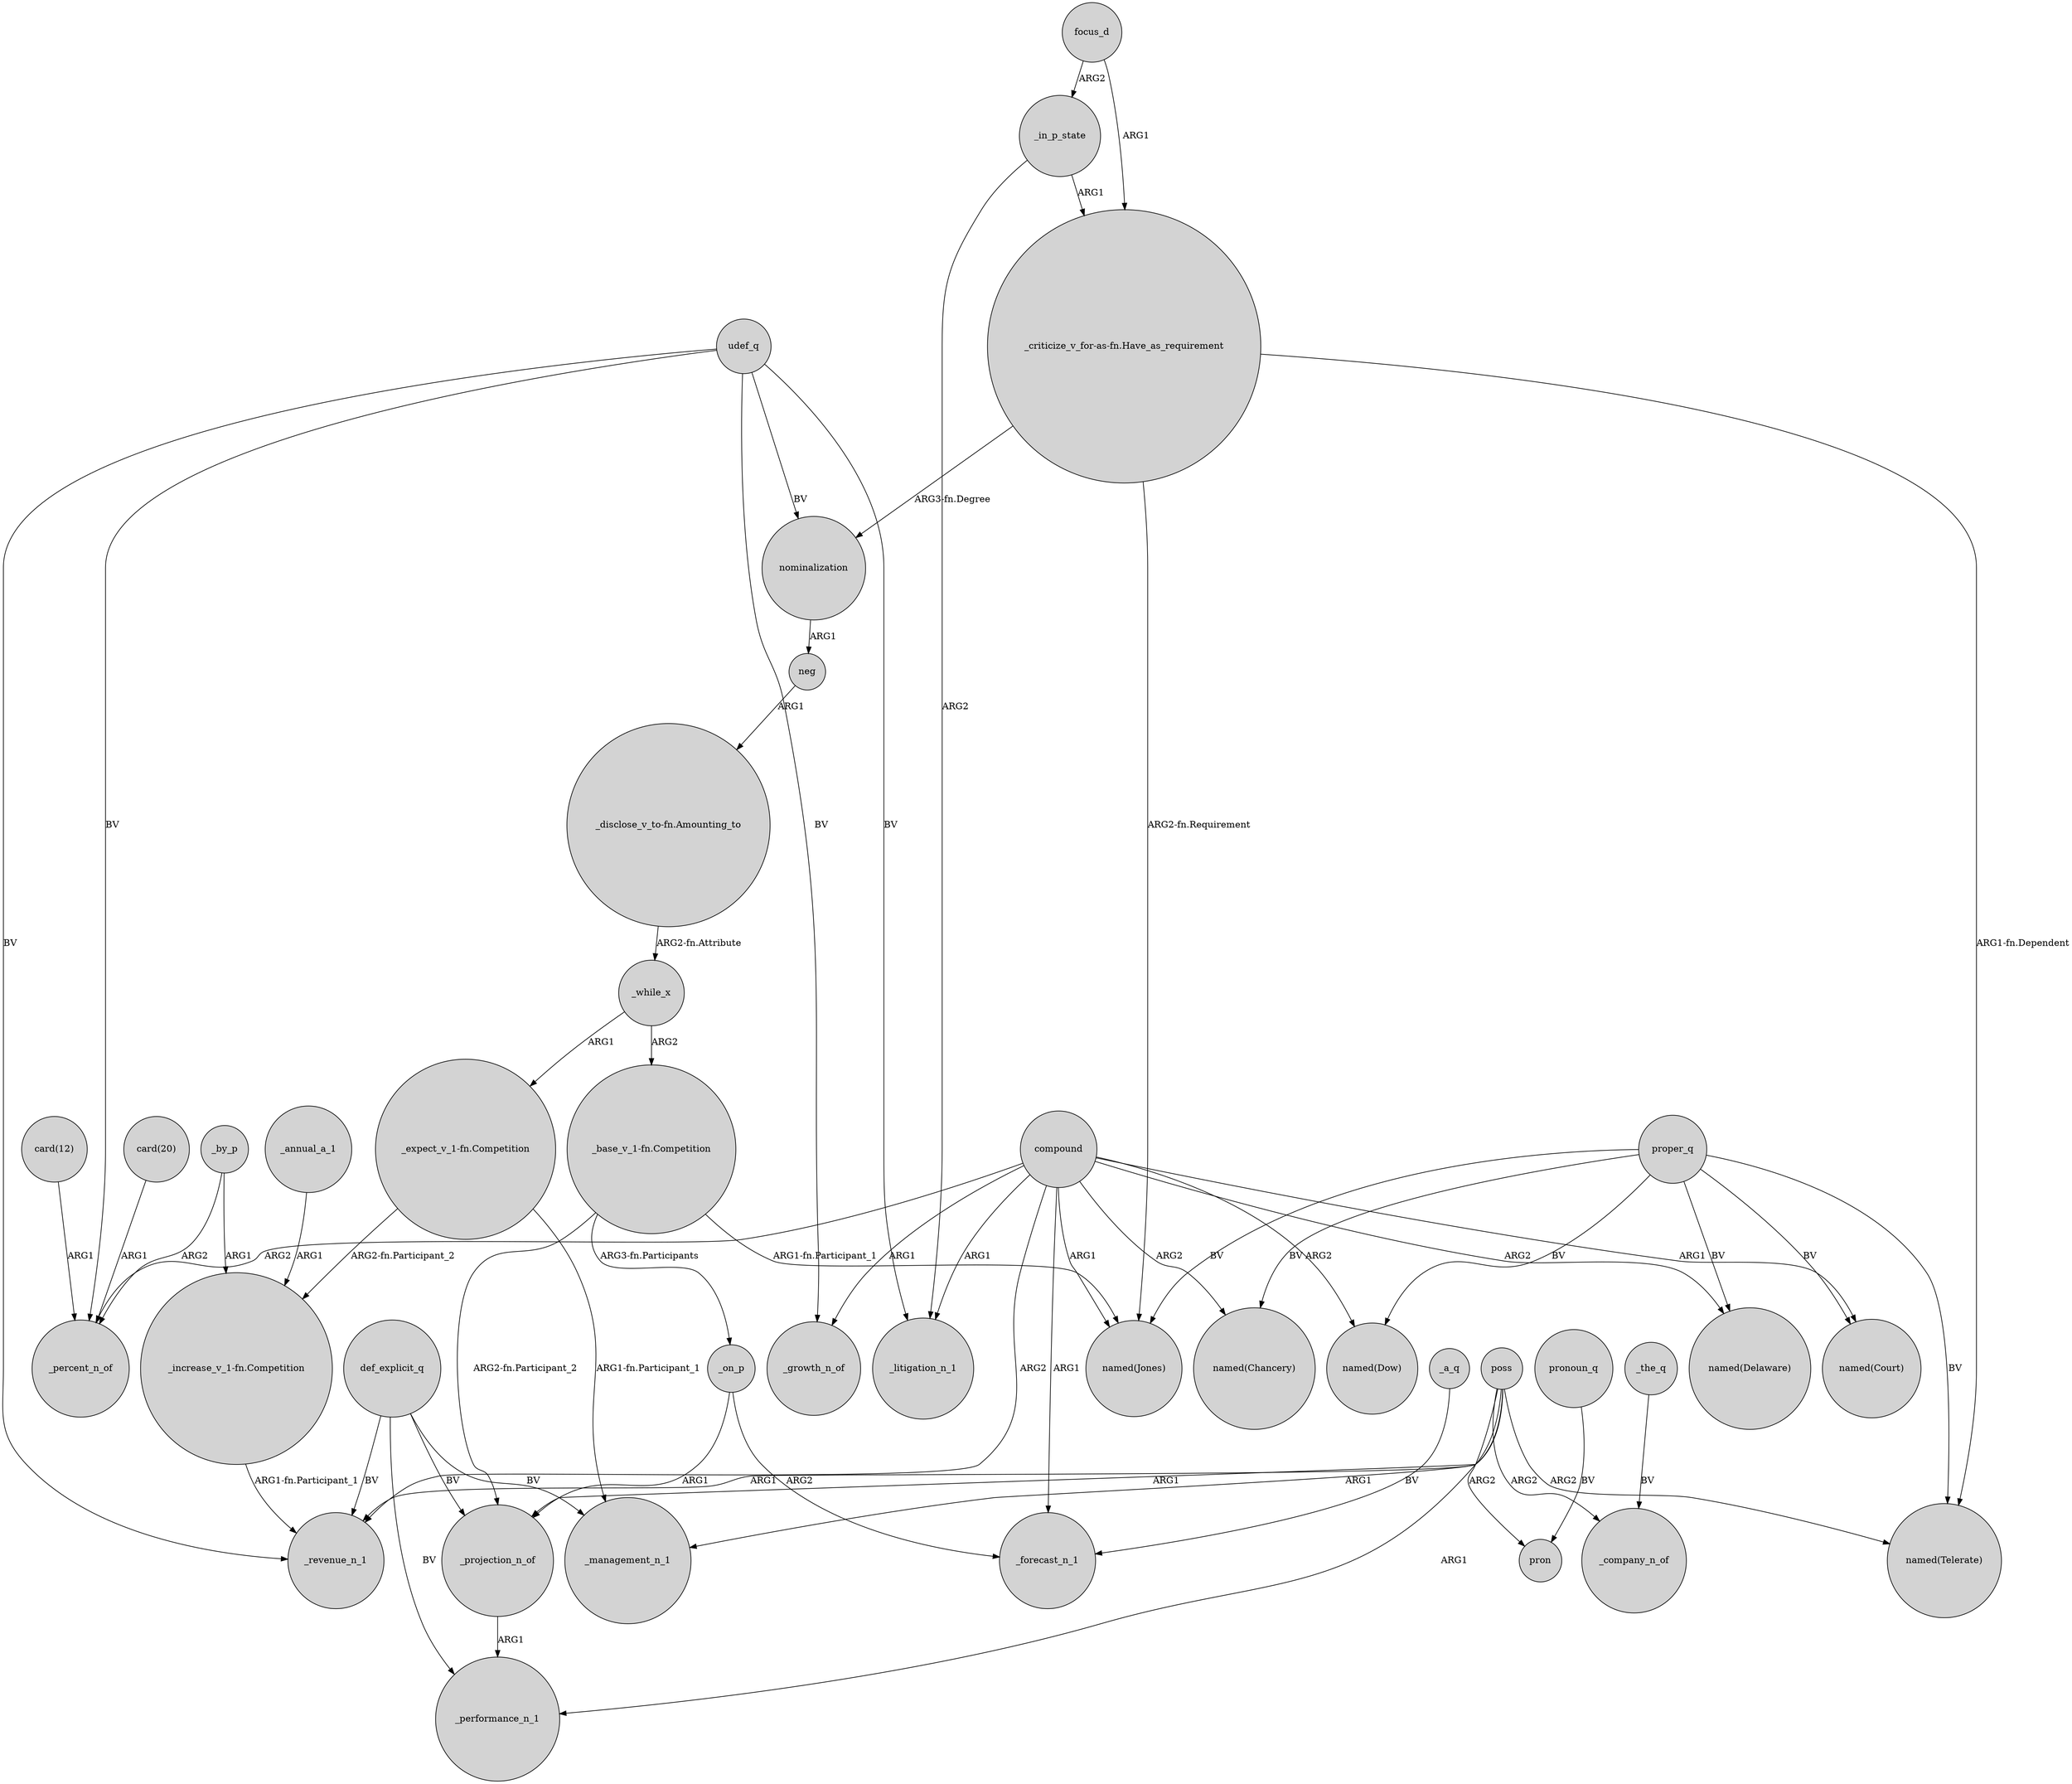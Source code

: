 digraph {
	node [shape=circle style=filled]
	_on_p -> _projection_n_of [label=ARG1]
	focus_d -> _in_p_state [label=ARG2]
	"_base_v_1-fn.Competition" -> "named(Jones)" [label="ARG1-fn.Participant_1"]
	compound -> "named(Jones)" [label=ARG1]
	poss -> _projection_n_of [label=ARG1]
	"card(20)" -> _percent_n_of [label=ARG1]
	focus_d -> "_criticize_v_for-as-fn.Have_as_requirement" [label=ARG1]
	_by_p -> _percent_n_of [label=ARG2]
	_projection_n_of -> _performance_n_1 [label=ARG1]
	compound -> "named(Chancery)" [label=ARG2]
	poss -> _revenue_n_1 [label=ARG1]
	_by_p -> "_increase_v_1-fn.Competition" [label=ARG1]
	"_increase_v_1-fn.Competition" -> _revenue_n_1 [label="ARG1-fn.Participant_1"]
	compound -> _litigation_n_1 [label=ARG1]
	compound -> _revenue_n_1 [label=ARG2]
	udef_q -> nominalization [label=BV]
	def_explicit_q -> _projection_n_of [label=BV]
	compound -> "named(Delaware)" [label=ARG2]
	def_explicit_q -> _revenue_n_1 [label=BV]
	_in_p_state -> _litigation_n_1 [label=ARG2]
	udef_q -> _revenue_n_1 [label=BV]
	pronoun_q -> pron [label=BV]
	poss -> pron [label=ARG2]
	poss -> _company_n_of [label=ARG2]
	proper_q -> "named(Court)" [label=BV]
	udef_q -> _percent_n_of [label=BV]
	def_explicit_q -> _performance_n_1 [label=BV]
	compound -> _percent_n_of [label=ARG2]
	def_explicit_q -> _management_n_1 [label=BV]
	_on_p -> _forecast_n_1 [label=ARG2]
	compound -> _forecast_n_1 [label=ARG1]
	"card(12)" -> _percent_n_of [label=ARG1]
	proper_q -> "named(Jones)" [label=BV]
	nominalization -> neg [label=ARG1]
	proper_q -> "named(Dow)" [label=BV]
	poss -> _performance_n_1 [label=ARG1]
	proper_q -> "named(Delaware)" [label=BV]
	"_criticize_v_for-as-fn.Have_as_requirement" -> nominalization [label="ARG3-fn.Degree"]
	udef_q -> _litigation_n_1 [label=BV]
	compound -> "named(Dow)" [label=ARG2]
	udef_q -> _growth_n_of [label=BV]
	"_criticize_v_for-as-fn.Have_as_requirement" -> "named(Telerate)" [label="ARG1-fn.Dependent"]
	proper_q -> "named(Chancery)" [label=BV]
	"_base_v_1-fn.Competition" -> _on_p [label="ARG3-fn.Participants"]
	"_criticize_v_for-as-fn.Have_as_requirement" -> "named(Jones)" [label="ARG2-fn.Requirement"]
	"_disclose_v_to-fn.Amounting_to" -> _while_x [label="ARG2-fn.Attribute"]
	proper_q -> "named(Telerate)" [label=BV]
	_a_q -> _forecast_n_1 [label=BV]
	"_expect_v_1-fn.Competition" -> "_increase_v_1-fn.Competition" [label="ARG2-fn.Participant_2"]
	compound -> _growth_n_of [label=ARG1]
	_in_p_state -> "_criticize_v_for-as-fn.Have_as_requirement" [label=ARG1]
	"_expect_v_1-fn.Competition" -> _management_n_1 [label="ARG1-fn.Participant_1"]
	_while_x -> "_base_v_1-fn.Competition" [label=ARG2]
	compound -> "named(Court)" [label=ARG1]
	poss -> _management_n_1 [label=ARG1]
	"_base_v_1-fn.Competition" -> _projection_n_of [label="ARG2-fn.Participant_2"]
	_while_x -> "_expect_v_1-fn.Competition" [label=ARG1]
	poss -> "named(Telerate)" [label=ARG2]
	_the_q -> _company_n_of [label=BV]
	_annual_a_1 -> "_increase_v_1-fn.Competition" [label=ARG1]
	neg -> "_disclose_v_to-fn.Amounting_to" [label=ARG1]
}
